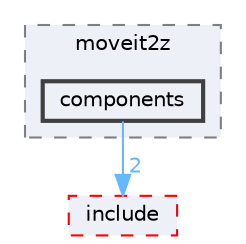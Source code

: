 digraph "smacc2_client_library/moveit2z/src/moveit2z/components"
{
 // LATEX_PDF_SIZE
  bgcolor="transparent";
  edge [fontname=Helvetica,fontsize=10,labelfontname=Helvetica,labelfontsize=10];
  node [fontname=Helvetica,fontsize=10,shape=box,height=0.2,width=0.4];
  compound=true
  subgraph clusterdir_521603834164d10afbedc8126713fe60 {
    graph [ bgcolor="#edf0f7", pencolor="grey50", label="moveit2z", fontname=Helvetica,fontsize=10 style="filled,dashed", URL="dir_521603834164d10afbedc8126713fe60.html",tooltip=""]
  dir_f7faefe0150c13435ce82e6f46d08023 [label="components", fillcolor="#edf0f7", color="grey25", style="filled,bold", URL="dir_f7faefe0150c13435ce82e6f46d08023.html",tooltip=""];
  }
  dir_d483b2db64b3dcff31a89ec590bcebdd [label="include", fillcolor="#edf0f7", color="red", style="filled,dashed", URL="dir_d483b2db64b3dcff31a89ec590bcebdd.html",tooltip=""];
  dir_f7faefe0150c13435ce82e6f46d08023->dir_d483b2db64b3dcff31a89ec590bcebdd [headlabel="2", labeldistance=1.5 headhref="dir_000025_000049.html" color="steelblue1" fontcolor="steelblue1"];
}
